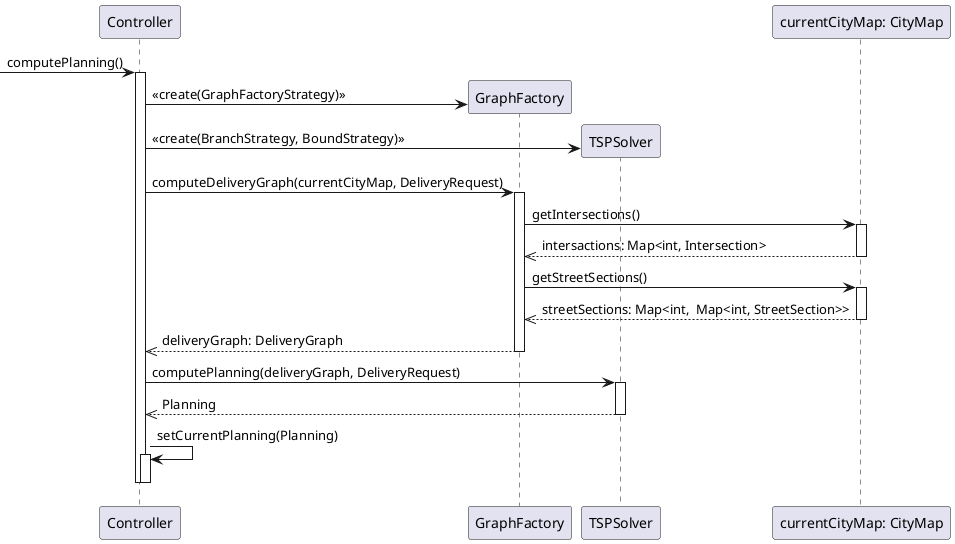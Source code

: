 @startuml
participant "Controller" as Ctrl
participant "GraphFactory" as GF
participant "TSPSolver" as TSPS
participant "currentCityMap: CityMap" as CM


[-> Ctrl: computePlanning()
activate Ctrl

'Instanciate with a strategy
create GF
Ctrl -> GF: <<create(GraphFactoryStrategy)>>
'Instanciate with a strategy
create TSPS
Ctrl -> TSPS: <<create(BranchStrategy, BoundStrategy)>>


Ctrl -> GF: computeDeliveryGraph(currentCityMap, DeliveryRequest)
activate GF

GF -> CM: getIntersections()
activate CM
GF <<-- CM: intersactions: Map<int, Intersection>
deactivate CM

GF -> CM: getStreetSections()
activate CM
GF <<-- CM: streetSections: Map<int,  Map<int, StreetSection>>
deactivate CM

Ctrl <<-- GF: deliveryGraph: DeliveryGraph
deactivate GF


Ctrl -> TSPS: computePlanning(deliveryGraph, DeliveryRequest)
activate TSPS
Ctrl <<-- TSPS: Planning
deactivate TSPS



Ctrl -> Ctrl: setCurrentPlanning(Planning)
activate Ctrl
deactivate Ctrl

deactivate Ctrl

@enduml
